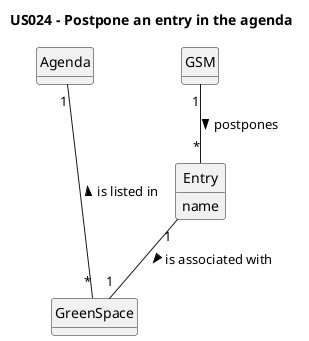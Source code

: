 @startuml
skinparam monochrome true
skinparam packageStyle rectangle
skinparam shadowing false

'left to right direction

skinparam classAttributeIconSize 0

hide circle
hide methods

title US024 - Postpone an entry in the agenda

class Agenda {
}

class Entry {
    name
}

class GSM {
}

class GreenSpace {
}


Agenda "1" --- "*" GreenSpace : is listed in <
Entry "1" -- "1" GreenSpace : is associated with >
GSM "1" -- "*" Entry : postpones >
@enduml